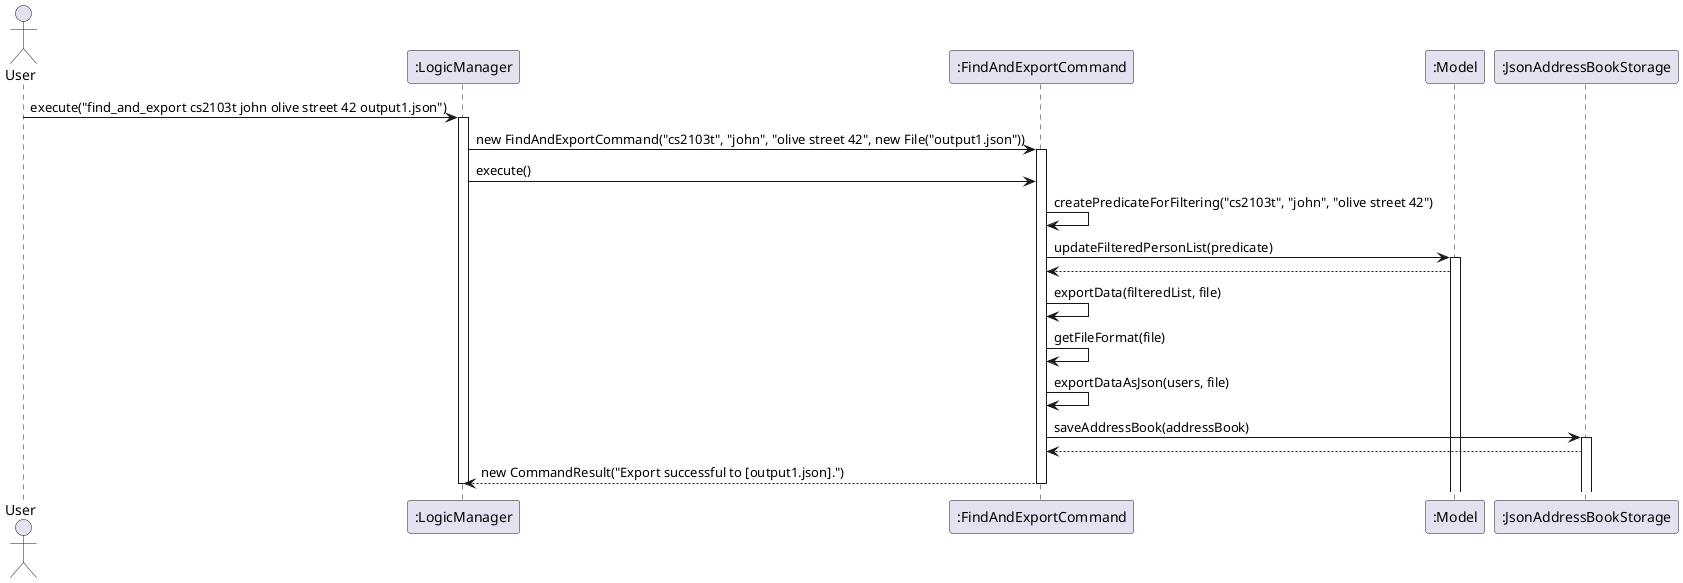 @startuml
actor User
participant ":LogicManager" as LogicManager
participant ":FindAndExportCommand" as FindAndExportCommand
participant ":Model" as Model
participant ":JsonAddressBookStorage" as JsonAddressBookStorage

User -> LogicManager : execute("find_and_export cs2103t john olive street 42 output1.json")
activate LogicManager
LogicManager -> FindAndExportCommand : new FindAndExportCommand("cs2103t", "john", "olive street 42", new File("output1.json"))
activate FindAndExportCommand
LogicManager -> FindAndExportCommand : execute()
FindAndExportCommand -> FindAndExportCommand : createPredicateForFiltering("cs2103t", "john", "olive street 42")
FindAndExportCommand -> Model : updateFilteredPersonList(predicate)
activate Model
Model --> FindAndExportCommand
FindAndExportCommand -> FindAndExportCommand : exportData(filteredList, file)
FindAndExportCommand -> FindAndExportCommand : getFileFormat(file)
FindAndExportCommand -> FindAndExportCommand : exportDataAsJson(users, file)
FindAndExportCommand -> JsonAddressBookStorage : saveAddressBook(addressBook)
activate JsonAddressBookStorage
JsonAddressBookStorage --> FindAndExportCommand
FindAndExportCommand --> LogicManager : new CommandResult("Export successful to [output1.json].")
deactivate FindAndExportCommand
deactivate LogicManager
@enduml